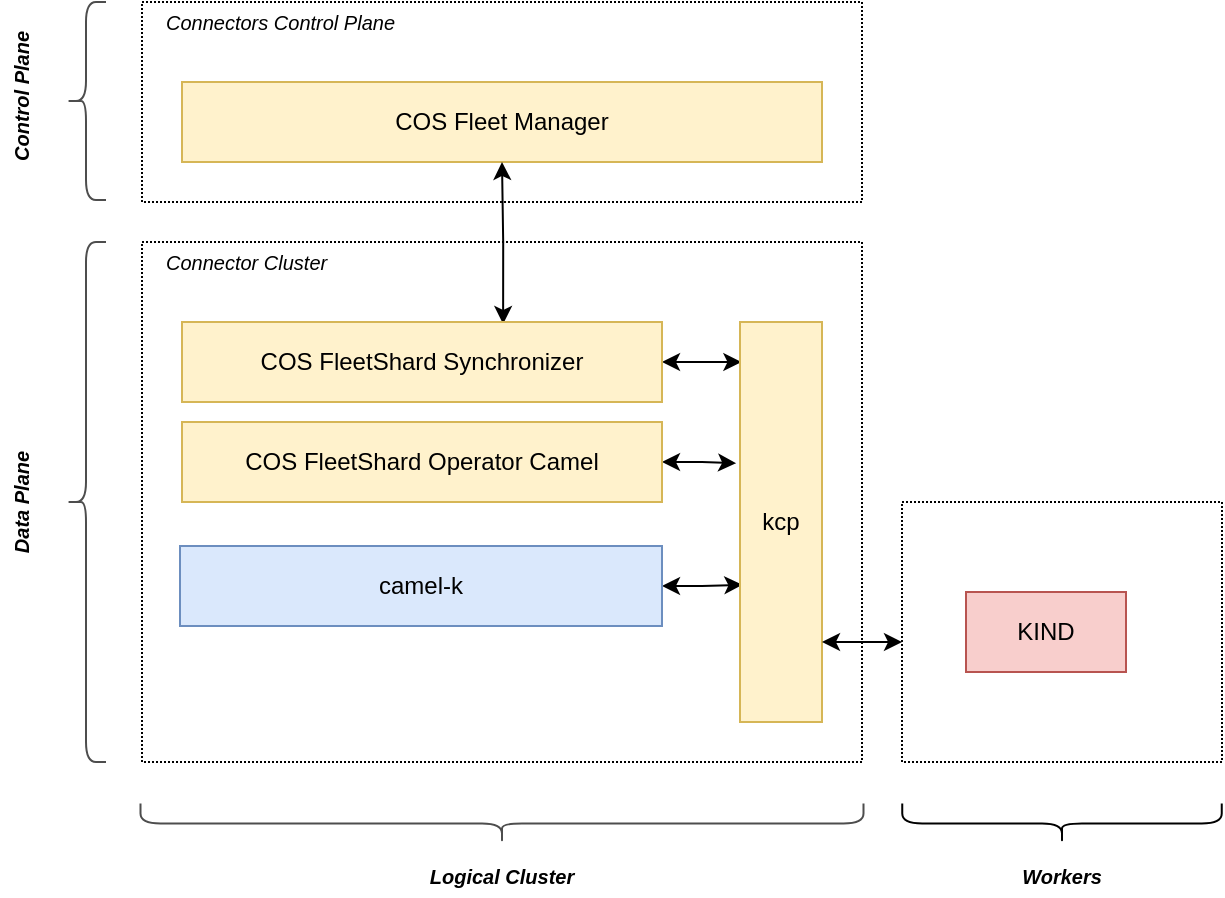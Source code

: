 <mxfile>
    <diagram id="1hSkU5jE283ZK2aNsHq0" name="Page-1">
        <mxGraphModel dx="1337" dy="494" grid="0" gridSize="10" guides="1" tooltips="1" connect="1" arrows="1" fold="1" page="1" pageScale="1" pageWidth="850" pageHeight="1100" math="0" shadow="0">
            <root>
                <mxCell id="0"/>
                <mxCell id="1" parent="0"/>
                <mxCell id="26" value="" style="rounded=0;whiteSpace=wrap;html=1;dashed=1;dashPattern=1 1;" parent="1" vertex="1">
                    <mxGeometry x="140" y="200" width="360" height="100" as="geometry"/>
                </mxCell>
                <mxCell id="16" value="" style="rounded=0;whiteSpace=wrap;html=1;dashed=1;dashPattern=1 1;" parent="1" vertex="1">
                    <mxGeometry x="140" y="320" width="360" height="260" as="geometry"/>
                </mxCell>
                <mxCell id="2" value="COS Fleet Manager" style="rounded=0;whiteSpace=wrap;html=1;fillColor=#fff2cc;strokeColor=#d6b656;" parent="1" vertex="1">
                    <mxGeometry x="160" y="240" width="320" height="40" as="geometry"/>
                </mxCell>
                <mxCell id="10" style="edgeStyle=orthogonalEdgeStyle;rounded=0;orthogonalLoop=1;jettySize=auto;html=1;exitX=1;exitY=0.5;exitDx=0;exitDy=0;entryX=0.017;entryY=0.102;entryDx=0;entryDy=0;entryPerimeter=0;startArrow=classic;startFill=1;" parent="1" source="3" target="7" edge="1">
                    <mxGeometry relative="1" as="geometry"/>
                </mxCell>
                <mxCell id="27" style="edgeStyle=orthogonalEdgeStyle;rounded=0;orthogonalLoop=1;jettySize=auto;html=1;exitX=0.669;exitY=0.025;exitDx=0;exitDy=0;exitPerimeter=0;startArrow=classic;startFill=1;entryX=0.5;entryY=1;entryDx=0;entryDy=0;" parent="1" source="3" target="2" edge="1">
                    <mxGeometry relative="1" as="geometry">
                        <mxPoint x="320" y="301" as="targetPoint"/>
                    </mxGeometry>
                </mxCell>
                <mxCell id="3" value="COS FleetShard Synchronizer" style="rounded=0;whiteSpace=wrap;html=1;fillColor=#fff2cc;strokeColor=#d6b656;" parent="1" vertex="1">
                    <mxGeometry x="160" y="360" width="240" height="40" as="geometry"/>
                </mxCell>
                <mxCell id="58" value="" style="edgeStyle=orthogonalEdgeStyle;rounded=0;orthogonalLoop=1;jettySize=auto;html=1;entryX=-0.047;entryY=0.353;entryDx=0;entryDy=0;entryPerimeter=0;startArrow=classic;startFill=1;" parent="1" source="4" target="7" edge="1">
                    <mxGeometry relative="1" as="geometry"/>
                </mxCell>
                <mxCell id="4" value="COS FleetShard Operator Camel" style="rounded=0;whiteSpace=wrap;html=1;fillColor=#fff2cc;strokeColor=#d6b656;" parent="1" vertex="1">
                    <mxGeometry x="160" y="410" width="240" height="40" as="geometry"/>
                </mxCell>
                <mxCell id="60" value="" style="edgeStyle=orthogonalEdgeStyle;rounded=0;orthogonalLoop=1;jettySize=auto;html=1;entryX=0.029;entryY=0.657;entryDx=0;entryDy=0;entryPerimeter=0;startArrow=classic;startFill=1;" parent="1" source="6" target="7" edge="1">
                    <mxGeometry relative="1" as="geometry">
                        <mxPoint x="437" y="493" as="targetPoint"/>
                    </mxGeometry>
                </mxCell>
                <mxCell id="6" value="camel-k" style="rounded=0;whiteSpace=wrap;html=1;fillColor=#dae8fc;strokeColor=#6c8ebf;" parent="1" vertex="1">
                    <mxGeometry x="159" y="472" width="241" height="40" as="geometry"/>
                </mxCell>
                <mxCell id="7" value="kcp" style="rounded=0;whiteSpace=wrap;html=1;fillColor=#fff2cc;strokeColor=#d6b656;" parent="1" vertex="1">
                    <mxGeometry x="439" y="360" width="41" height="200" as="geometry"/>
                </mxCell>
                <mxCell id="28" value="&lt;font style=&quot;font-size: 10px&quot;&gt;&lt;i&gt;Connectors Control Plane&lt;/i&gt;&lt;/font&gt;" style="text;html=1;strokeColor=none;fillColor=none;align=left;verticalAlign=middle;whiteSpace=wrap;rounded=0;dashed=1;dashPattern=1 1;" parent="1" vertex="1">
                    <mxGeometry x="150" y="200" width="139" height="20" as="geometry"/>
                </mxCell>
                <mxCell id="29" value="&lt;font style=&quot;font-size: 10px&quot;&gt;&lt;i&gt;Connector Cluster&lt;/i&gt;&lt;/font&gt;" style="text;html=1;strokeColor=none;fillColor=none;align=left;verticalAlign=middle;whiteSpace=wrap;rounded=0;dashed=1;dashPattern=1 1;" parent="1" vertex="1">
                    <mxGeometry x="150" y="320" width="130" height="20" as="geometry"/>
                </mxCell>
                <mxCell id="32" value="" style="rounded=0;whiteSpace=wrap;html=1;dashed=1;dashPattern=1 1;" parent="1" vertex="1">
                    <mxGeometry x="520" y="450" width="160" height="130" as="geometry"/>
                </mxCell>
                <mxCell id="41" value="KIND" style="rounded=0;whiteSpace=wrap;html=1;fillColor=#f8cecc;strokeColor=#b85450;" parent="1" vertex="1">
                    <mxGeometry x="552" y="495" width="80" height="40" as="geometry"/>
                </mxCell>
                <mxCell id="43" value="" style="endArrow=classic;html=1;exitX=1;exitY=0.25;exitDx=0;exitDy=0;startArrow=classic;startFill=1;" parent="1" edge="1">
                    <mxGeometry width="50" height="50" relative="1" as="geometry">
                        <mxPoint x="480" y="520" as="sourcePoint"/>
                        <mxPoint x="520" y="520" as="targetPoint"/>
                    </mxGeometry>
                </mxCell>
                <mxCell id="46" value="" style="shape=curlyBracket;whiteSpace=wrap;html=1;rounded=1;rotation=-90;strokeColor=#4D4D4D;" parent="1" vertex="1">
                    <mxGeometry x="310" y="430" width="20" height="361.5" as="geometry"/>
                </mxCell>
                <mxCell id="47" value="" style="shape=curlyBracket;whiteSpace=wrap;html=1;rounded=1;rotation=-90;" parent="1" vertex="1">
                    <mxGeometry x="590" y="530.87" width="20" height="159.75" as="geometry"/>
                </mxCell>
                <mxCell id="48" value="&lt;i&gt;&lt;font style=&quot;font-size: 10px&quot;&gt;&lt;b&gt;Logical Cluster&lt;/b&gt;&lt;/font&gt;&lt;/i&gt;" style="text;html=1;strokeColor=none;fillColor=none;align=center;verticalAlign=middle;whiteSpace=wrap;rounded=0;" parent="1" vertex="1">
                    <mxGeometry x="248" y="627" width="144" height="20" as="geometry"/>
                </mxCell>
                <mxCell id="49" value="&lt;i&gt;&lt;font style=&quot;font-size: 10px&quot;&gt;&lt;b&gt;Workers&lt;/b&gt;&lt;/font&gt;&lt;/i&gt;" style="text;html=1;strokeColor=none;fillColor=none;align=center;verticalAlign=middle;whiteSpace=wrap;rounded=0;" parent="1" vertex="1">
                    <mxGeometry x="528" y="627" width="144" height="20" as="geometry"/>
                </mxCell>
                <mxCell id="50" value="" style="shape=curlyBracket;whiteSpace=wrap;html=1;rounded=1;strokeColor=#4D4D4D;" parent="1" vertex="1">
                    <mxGeometry x="102" y="200" width="20" height="99" as="geometry"/>
                </mxCell>
                <mxCell id="51" value="" style="shape=curlyBracket;whiteSpace=wrap;html=1;rounded=1;strokeColor=#4D4D4D;" parent="1" vertex="1">
                    <mxGeometry x="102" y="320" width="20" height="260" as="geometry"/>
                </mxCell>
                <mxCell id="52" value="&lt;i&gt;&lt;font style=&quot;font-size: 10px&quot;&gt;&lt;b&gt;Control Plane&lt;/b&gt;&lt;/font&gt;&lt;/i&gt;" style="text;html=1;strokeColor=none;fillColor=none;align=center;verticalAlign=middle;whiteSpace=wrap;rounded=0;rotation=-90;" parent="1" vertex="1">
                    <mxGeometry x="46" y="237" width="67" height="20" as="geometry"/>
                </mxCell>
                <mxCell id="53" value="&lt;i&gt;&lt;font style=&quot;font-size: 10px&quot;&gt;&lt;b&gt;Data Plane&lt;/b&gt;&lt;/font&gt;&lt;/i&gt;" style="text;html=1;strokeColor=none;fillColor=none;align=center;verticalAlign=middle;whiteSpace=wrap;rounded=0;rotation=-90;" parent="1" vertex="1">
                    <mxGeometry x="46" y="440" width="67" height="20" as="geometry"/>
                </mxCell>
            </root>
        </mxGraphModel>
    </diagram>
</mxfile>